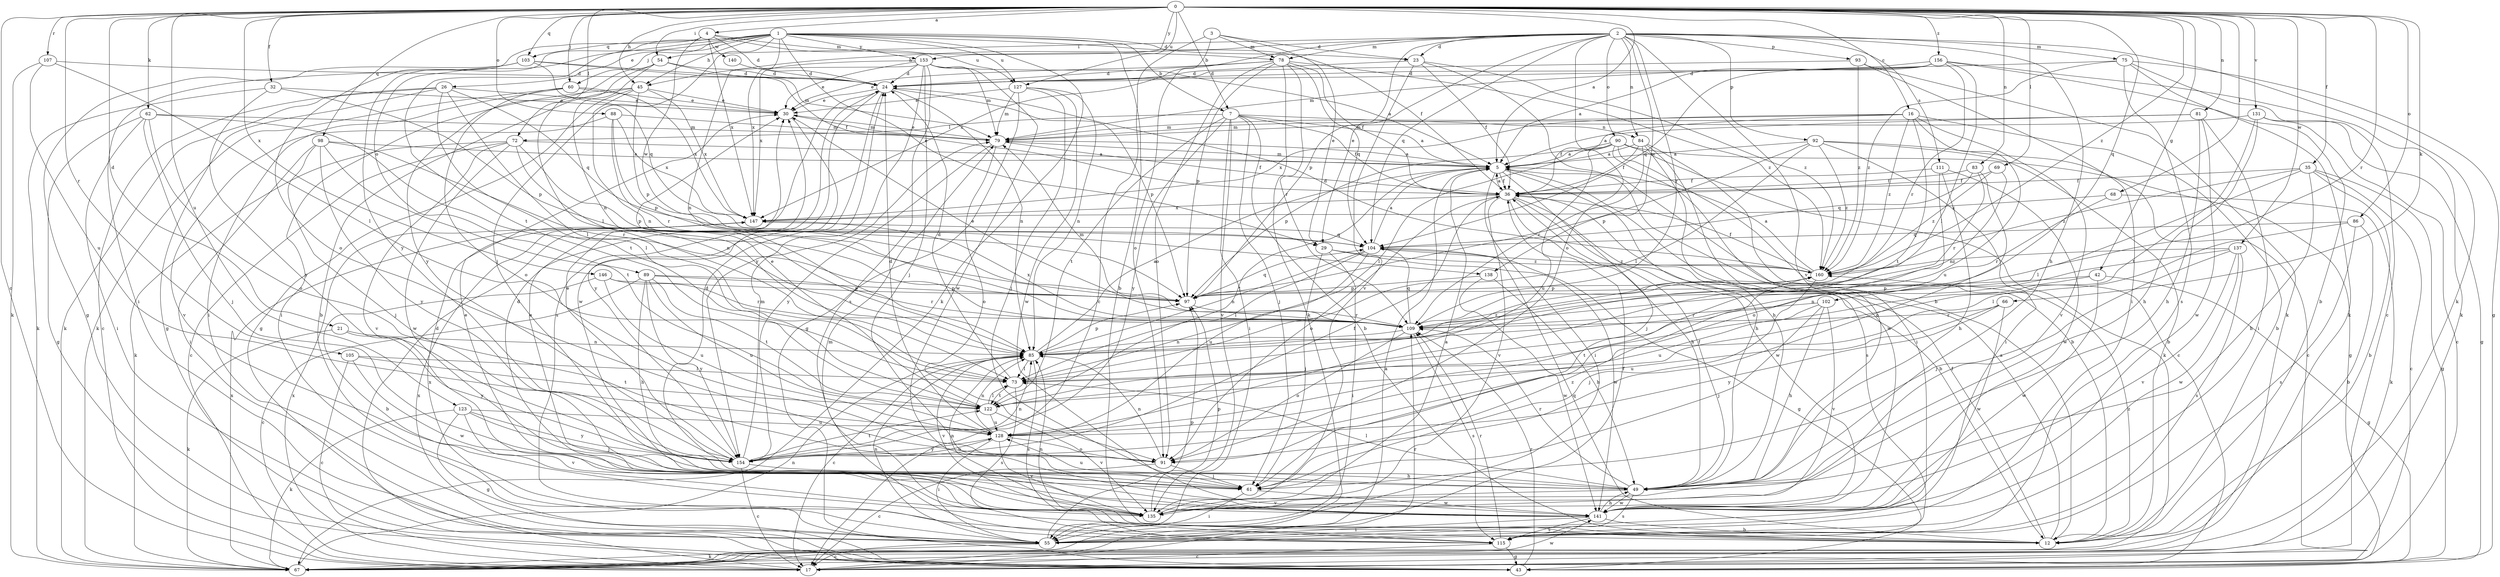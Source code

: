strict digraph  {
0;
1;
2;
3;
4;
5;
7;
12;
16;
17;
21;
23;
24;
26;
29;
30;
32;
35;
36;
42;
43;
45;
49;
54;
55;
60;
61;
62;
66;
67;
68;
69;
72;
73;
75;
78;
79;
81;
83;
84;
85;
86;
88;
89;
90;
91;
92;
93;
97;
98;
102;
103;
104;
105;
107;
109;
111;
115;
122;
123;
127;
128;
131;
135;
137;
138;
140;
141;
146;
147;
153;
154;
156;
160;
0 -> 4  [label=a];
0 -> 5  [label=a];
0 -> 7  [label=b];
0 -> 16  [label=c];
0 -> 17  [label=c];
0 -> 21  [label=d];
0 -> 32  [label=f];
0 -> 35  [label=f];
0 -> 42  [label=g];
0 -> 45  [label=h];
0 -> 54  [label=i];
0 -> 60  [label=j];
0 -> 62  [label=k];
0 -> 66  [label=k];
0 -> 68  [label=l];
0 -> 69  [label=l];
0 -> 72  [label=l];
0 -> 81  [label=n];
0 -> 83  [label=n];
0 -> 86  [label=o];
0 -> 88  [label=o];
0 -> 98  [label=q];
0 -> 102  [label=q];
0 -> 103  [label=q];
0 -> 105  [label=r];
0 -> 107  [label=r];
0 -> 109  [label=r];
0 -> 123  [label=u];
0 -> 127  [label=u];
0 -> 131  [label=v];
0 -> 137  [label=w];
0 -> 146  [label=x];
0 -> 153  [label=y];
0 -> 156  [label=z];
0 -> 160  [label=z];
1 -> 7  [label=b];
1 -> 12  [label=b];
1 -> 23  [label=d];
1 -> 26  [label=e];
1 -> 29  [label=e];
1 -> 36  [label=f];
1 -> 45  [label=h];
1 -> 60  [label=j];
1 -> 61  [label=j];
1 -> 67  [label=k];
1 -> 89  [label=o];
1 -> 103  [label=q];
1 -> 122  [label=t];
1 -> 127  [label=u];
1 -> 147  [label=x];
1 -> 153  [label=y];
1 -> 154  [label=y];
2 -> 23  [label=d];
2 -> 29  [label=e];
2 -> 45  [label=h];
2 -> 49  [label=h];
2 -> 54  [label=i];
2 -> 67  [label=k];
2 -> 75  [label=m];
2 -> 78  [label=m];
2 -> 84  [label=n];
2 -> 90  [label=o];
2 -> 91  [label=o];
2 -> 92  [label=p];
2 -> 93  [label=p];
2 -> 97  [label=p];
2 -> 104  [label=q];
2 -> 109  [label=r];
2 -> 111  [label=s];
2 -> 135  [label=v];
2 -> 138  [label=w];
2 -> 147  [label=x];
3 -> 17  [label=c];
3 -> 23  [label=d];
3 -> 29  [label=e];
3 -> 78  [label=m];
3 -> 91  [label=o];
4 -> 24  [label=d];
4 -> 78  [label=m];
4 -> 91  [label=o];
4 -> 127  [label=u];
4 -> 138  [label=w];
4 -> 140  [label=w];
4 -> 147  [label=x];
5 -> 36  [label=f];
5 -> 49  [label=h];
5 -> 55  [label=i];
5 -> 61  [label=j];
5 -> 79  [label=m];
5 -> 115  [label=s];
5 -> 122  [label=t];
7 -> 5  [label=a];
7 -> 12  [label=b];
7 -> 36  [label=f];
7 -> 55  [label=i];
7 -> 61  [label=j];
7 -> 72  [label=l];
7 -> 84  [label=n];
7 -> 122  [label=t];
7 -> 135  [label=v];
7 -> 154  [label=y];
12 -> 5  [label=a];
12 -> 36  [label=f];
12 -> 85  [label=n];
12 -> 104  [label=q];
12 -> 160  [label=z];
16 -> 12  [label=b];
16 -> 36  [label=f];
16 -> 79  [label=m];
16 -> 122  [label=t];
16 -> 128  [label=u];
16 -> 135  [label=v];
16 -> 147  [label=x];
16 -> 160  [label=z];
17 -> 5  [label=a];
17 -> 24  [label=d];
17 -> 109  [label=r];
17 -> 147  [label=x];
21 -> 67  [label=k];
21 -> 85  [label=n];
21 -> 154  [label=y];
23 -> 12  [label=b];
23 -> 24  [label=d];
23 -> 36  [label=f];
23 -> 135  [label=v];
23 -> 160  [label=z];
24 -> 30  [label=e];
24 -> 85  [label=n];
24 -> 97  [label=p];
24 -> 115  [label=s];
24 -> 141  [label=w];
26 -> 17  [label=c];
26 -> 30  [label=e];
26 -> 43  [label=g];
26 -> 67  [label=k];
26 -> 73  [label=l];
26 -> 104  [label=q];
26 -> 122  [label=t];
29 -> 55  [label=i];
29 -> 61  [label=j];
29 -> 141  [label=w];
29 -> 160  [label=z];
30 -> 79  [label=m];
30 -> 154  [label=y];
32 -> 30  [label=e];
32 -> 67  [label=k];
32 -> 97  [label=p];
32 -> 154  [label=y];
35 -> 12  [label=b];
35 -> 17  [label=c];
35 -> 36  [label=f];
35 -> 43  [label=g];
35 -> 49  [label=h];
35 -> 73  [label=l];
35 -> 160  [label=z];
36 -> 5  [label=a];
36 -> 12  [label=b];
36 -> 49  [label=h];
36 -> 91  [label=o];
36 -> 135  [label=v];
36 -> 141  [label=w];
36 -> 147  [label=x];
42 -> 43  [label=g];
42 -> 97  [label=p];
42 -> 128  [label=u];
42 -> 141  [label=w];
43 -> 109  [label=r];
43 -> 147  [label=x];
45 -> 12  [label=b];
45 -> 30  [label=e];
45 -> 43  [label=g];
45 -> 55  [label=i];
45 -> 85  [label=n];
45 -> 97  [label=p];
45 -> 147  [label=x];
49 -> 24  [label=d];
49 -> 36  [label=f];
49 -> 73  [label=l];
49 -> 109  [label=r];
49 -> 115  [label=s];
49 -> 128  [label=u];
49 -> 135  [label=v];
49 -> 141  [label=w];
54 -> 24  [label=d];
54 -> 73  [label=l];
54 -> 79  [label=m];
54 -> 85  [label=n];
54 -> 154  [label=y];
55 -> 17  [label=c];
55 -> 36  [label=f];
55 -> 67  [label=k];
55 -> 85  [label=n];
55 -> 97  [label=p];
55 -> 147  [label=x];
60 -> 30  [label=e];
60 -> 55  [label=i];
60 -> 67  [label=k];
60 -> 91  [label=o];
60 -> 147  [label=x];
61 -> 55  [label=i];
61 -> 141  [label=w];
61 -> 160  [label=z];
62 -> 43  [label=g];
62 -> 55  [label=i];
62 -> 61  [label=j];
62 -> 73  [label=l];
62 -> 79  [label=m];
62 -> 91  [label=o];
66 -> 109  [label=r];
66 -> 128  [label=u];
66 -> 141  [label=w];
66 -> 154  [label=y];
67 -> 85  [label=n];
67 -> 141  [label=w];
67 -> 147  [label=x];
68 -> 67  [label=k];
68 -> 109  [label=r];
68 -> 147  [label=x];
69 -> 36  [label=f];
69 -> 85  [label=n];
69 -> 160  [label=z];
72 -> 5  [label=a];
72 -> 17  [label=c];
72 -> 67  [label=k];
72 -> 85  [label=n];
72 -> 97  [label=p];
72 -> 135  [label=v];
72 -> 141  [label=w];
73 -> 24  [label=d];
73 -> 115  [label=s];
73 -> 122  [label=t];
75 -> 17  [label=c];
75 -> 24  [label=d];
75 -> 43  [label=g];
75 -> 67  [label=k];
75 -> 115  [label=s];
75 -> 160  [label=z];
78 -> 24  [label=d];
78 -> 30  [label=e];
78 -> 36  [label=f];
78 -> 67  [label=k];
78 -> 91  [label=o];
78 -> 97  [label=p];
78 -> 104  [label=q];
78 -> 109  [label=r];
78 -> 160  [label=z];
79 -> 5  [label=a];
79 -> 30  [label=e];
79 -> 36  [label=f];
79 -> 91  [label=o];
79 -> 154  [label=y];
81 -> 5  [label=a];
81 -> 49  [label=h];
81 -> 55  [label=i];
81 -> 79  [label=m];
81 -> 141  [label=w];
83 -> 36  [label=f];
83 -> 91  [label=o];
83 -> 104  [label=q];
83 -> 109  [label=r];
84 -> 5  [label=a];
84 -> 12  [label=b];
84 -> 36  [label=f];
84 -> 49  [label=h];
84 -> 109  [label=r];
84 -> 141  [label=w];
85 -> 5  [label=a];
85 -> 17  [label=c];
85 -> 73  [label=l];
85 -> 97  [label=p];
85 -> 115  [label=s];
85 -> 135  [label=v];
85 -> 160  [label=z];
86 -> 12  [label=b];
86 -> 73  [label=l];
86 -> 104  [label=q];
86 -> 115  [label=s];
88 -> 79  [label=m];
88 -> 97  [label=p];
88 -> 109  [label=r];
88 -> 135  [label=v];
88 -> 147  [label=x];
89 -> 17  [label=c];
89 -> 49  [label=h];
89 -> 97  [label=p];
89 -> 109  [label=r];
89 -> 122  [label=t];
89 -> 128  [label=u];
89 -> 154  [label=y];
90 -> 5  [label=a];
90 -> 17  [label=c];
90 -> 43  [label=g];
90 -> 55  [label=i];
90 -> 67  [label=k];
90 -> 73  [label=l];
90 -> 97  [label=p];
90 -> 128  [label=u];
91 -> 17  [label=c];
91 -> 61  [label=j];
91 -> 85  [label=n];
92 -> 5  [label=a];
92 -> 12  [label=b];
92 -> 17  [label=c];
92 -> 55  [label=i];
92 -> 73  [label=l];
92 -> 97  [label=p];
92 -> 160  [label=z];
93 -> 24  [label=d];
93 -> 55  [label=i];
93 -> 67  [label=k];
93 -> 160  [label=z];
97 -> 104  [label=q];
97 -> 109  [label=r];
98 -> 5  [label=a];
98 -> 55  [label=i];
98 -> 61  [label=j];
98 -> 109  [label=r];
98 -> 122  [label=t];
98 -> 154  [label=y];
102 -> 49  [label=h];
102 -> 61  [label=j];
102 -> 109  [label=r];
102 -> 122  [label=t];
102 -> 135  [label=v];
103 -> 24  [label=d];
103 -> 36  [label=f];
103 -> 43  [label=g];
103 -> 55  [label=i];
103 -> 104  [label=q];
104 -> 5  [label=a];
104 -> 43  [label=g];
104 -> 73  [label=l];
104 -> 85  [label=n];
104 -> 128  [label=u];
104 -> 160  [label=z];
105 -> 17  [label=c];
105 -> 73  [label=l];
105 -> 122  [label=t];
105 -> 141  [label=w];
107 -> 24  [label=d];
107 -> 67  [label=k];
107 -> 73  [label=l];
107 -> 128  [label=u];
109 -> 30  [label=e];
109 -> 79  [label=m];
109 -> 85  [label=n];
109 -> 91  [label=o];
109 -> 104  [label=q];
109 -> 115  [label=s];
109 -> 147  [label=x];
111 -> 36  [label=f];
111 -> 49  [label=h];
111 -> 91  [label=o];
111 -> 141  [label=w];
115 -> 17  [label=c];
115 -> 43  [label=g];
115 -> 79  [label=m];
115 -> 109  [label=r];
122 -> 30  [label=e];
122 -> 73  [label=l];
122 -> 128  [label=u];
122 -> 135  [label=v];
123 -> 43  [label=g];
123 -> 61  [label=j];
123 -> 67  [label=k];
123 -> 128  [label=u];
123 -> 135  [label=v];
123 -> 154  [label=y];
127 -> 30  [label=e];
127 -> 43  [label=g];
127 -> 61  [label=j];
127 -> 79  [label=m];
127 -> 85  [label=n];
127 -> 141  [label=w];
128 -> 24  [label=d];
128 -> 55  [label=i];
128 -> 85  [label=n];
128 -> 91  [label=o];
128 -> 135  [label=v];
128 -> 154  [label=y];
131 -> 17  [label=c];
131 -> 43  [label=g];
131 -> 49  [label=h];
131 -> 79  [label=m];
131 -> 122  [label=t];
135 -> 5  [label=a];
135 -> 24  [label=d];
135 -> 30  [label=e];
135 -> 85  [label=n];
135 -> 97  [label=p];
137 -> 61  [label=j];
137 -> 85  [label=n];
137 -> 115  [label=s];
137 -> 135  [label=v];
137 -> 141  [label=w];
137 -> 160  [label=z];
138 -> 49  [label=h];
138 -> 97  [label=p];
138 -> 141  [label=w];
140 -> 24  [label=d];
141 -> 12  [label=b];
141 -> 30  [label=e];
141 -> 49  [label=h];
141 -> 55  [label=i];
141 -> 115  [label=s];
146 -> 12  [label=b];
146 -> 97  [label=p];
146 -> 109  [label=r];
146 -> 128  [label=u];
147 -> 104  [label=q];
153 -> 5  [label=a];
153 -> 24  [label=d];
153 -> 30  [label=e];
153 -> 61  [label=j];
153 -> 79  [label=m];
153 -> 85  [label=n];
153 -> 115  [label=s];
153 -> 141  [label=w];
153 -> 147  [label=x];
153 -> 154  [label=y];
154 -> 17  [label=c];
154 -> 30  [label=e];
154 -> 36  [label=f];
154 -> 49  [label=h];
154 -> 79  [label=m];
154 -> 85  [label=n];
154 -> 122  [label=t];
154 -> 128  [label=u];
156 -> 5  [label=a];
156 -> 12  [label=b];
156 -> 24  [label=d];
156 -> 67  [label=k];
156 -> 73  [label=l];
156 -> 79  [label=m];
156 -> 104  [label=q];
156 -> 109  [label=r];
160 -> 5  [label=a];
160 -> 24  [label=d];
160 -> 36  [label=f];
160 -> 61  [label=j];
160 -> 97  [label=p];
}
